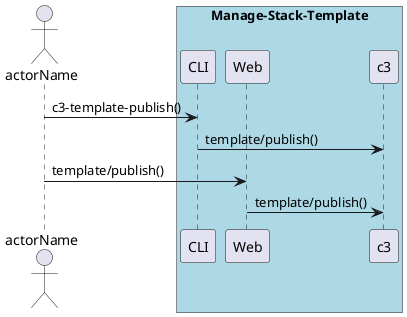 @startuml
Actor "actorName" as A

box "Manage-Stack-Template" #lightblue
participant CLI as CLI
participant Web as Web
participant "c3" as S
A -> CLI : c3-template-publish()
CLI -> S : template/publish()
A -> Web : template/publish()
Web -> S : template/publish()
end box

@enduml
